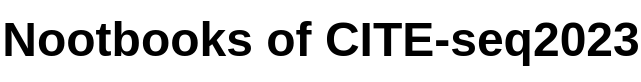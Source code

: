 <mxfile version="21.0.6" type="github"><diagram name="Page-1" id="74b105a0-9070-1c63-61bc-23e55f88626e"><mxGraphModel dx="1163" dy="726" grid="1" gridSize="10" guides="1" tooltips="1" connect="1" arrows="1" fold="1" page="1" pageScale="1.5" pageWidth="1169" pageHeight="826" background="none" math="0" shadow="0"><root><mxCell id="0" style=";html=1;"/><mxCell id="1" style=";html=1;" parent="0"/><mxCell id="054uL8Zu8NGMfpUmKfU3-2" value="Nootbooks of CITE-seq2023" style="text;strokeColor=none;fillColor=none;html=1;fontSize=24;fontStyle=1;verticalAlign=middle;align=center;" vertex="1" parent="1"><mxGeometry x="470" y="90" width="100" height="40" as="geometry"/></mxCell></root></mxGraphModel></diagram></mxfile>